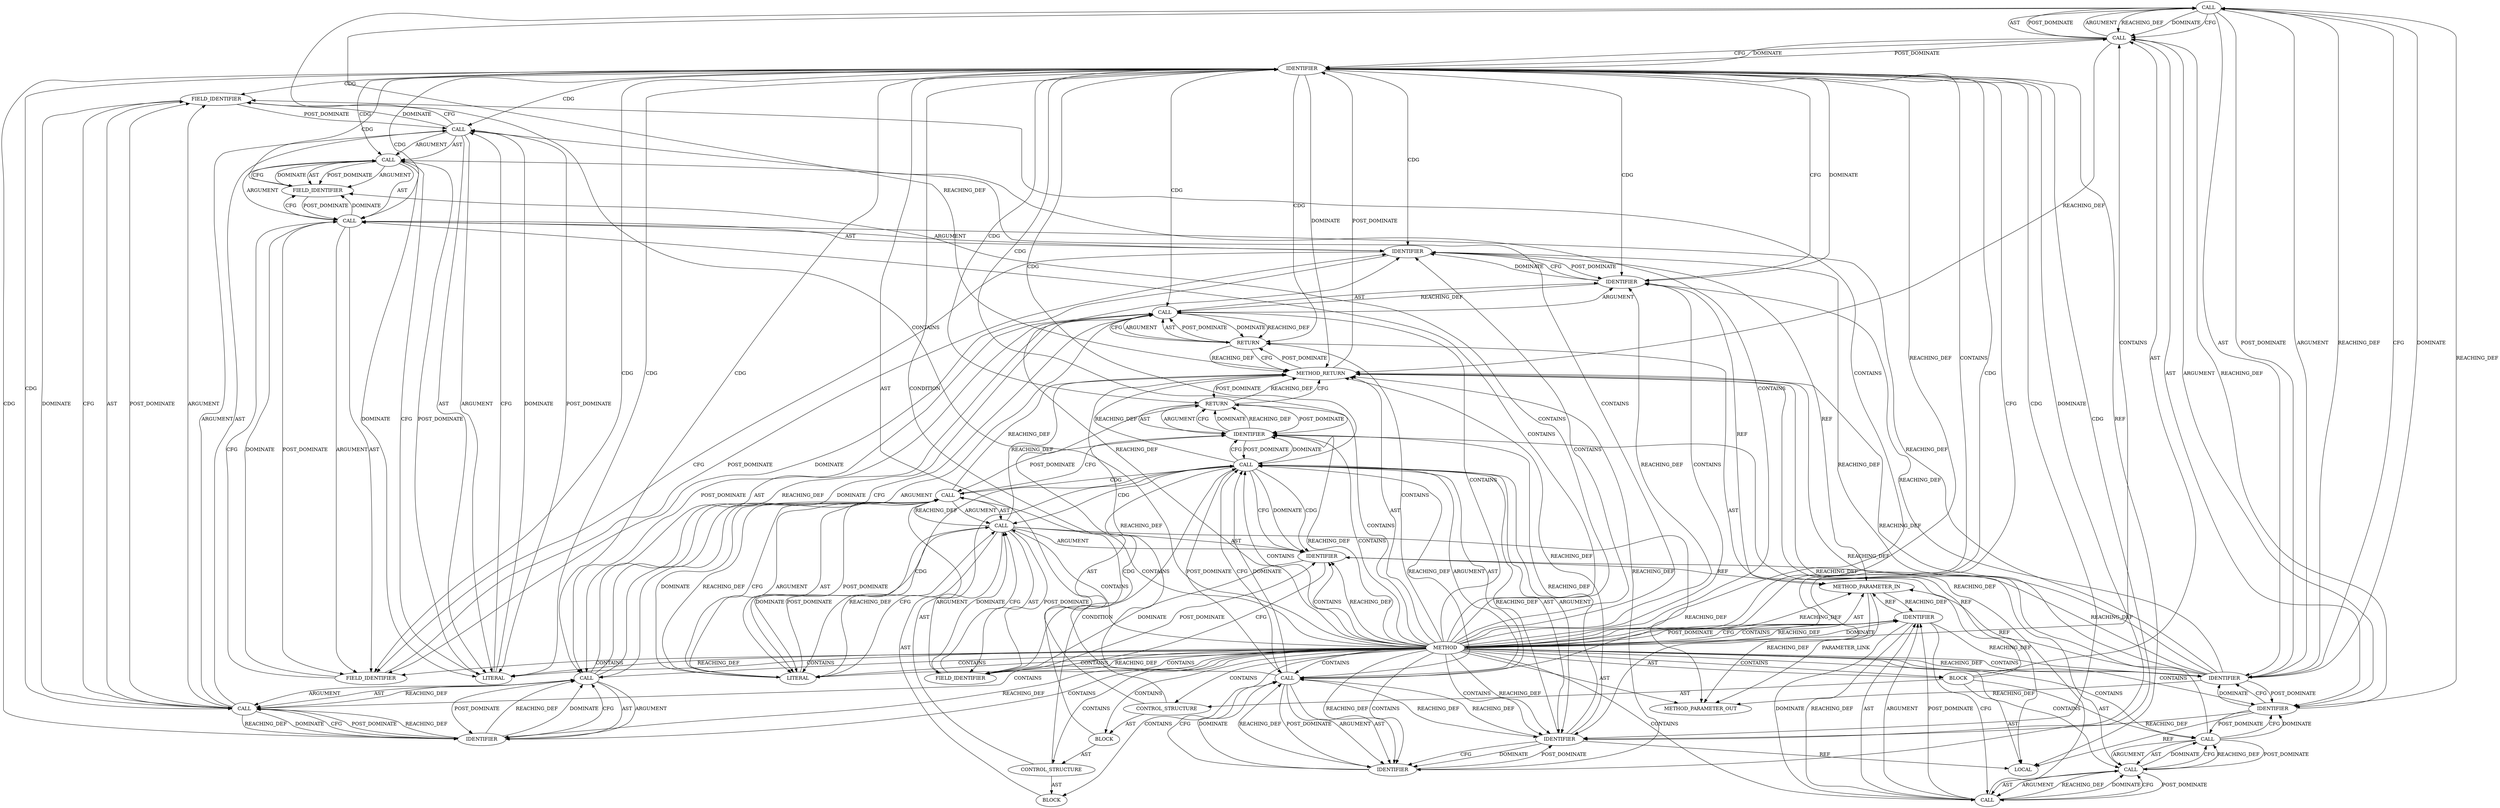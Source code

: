 digraph {
  9034 [label=CALL ORDER=2 ARGUMENT_INDEX=2 CODE="decrypt_control_remainder(con)" COLUMN_NUMBER=8 METHOD_FULL_NAME="decrypt_control_remainder" LINE_NUMBER=2795 TYPE_FULL_NAME="<empty>" DISPATCH_TYPE="STATIC_DISPATCH" SIGNATURE="" NAME="decrypt_control_remainder"]
  9032 [label=CALL ORDER=3 ARGUMENT_INDEX=-1 CODE="ret = decrypt_control_remainder(con)" COLUMN_NUMBER=2 METHOD_FULL_NAME="<operator>.assignment" LINE_NUMBER=2795 TYPE_FULL_NAME="<empty>" DISPATCH_TYPE="STATIC_DISPATCH" SIGNATURE="" NAME="<operator>.assignment"]
  9039 [label=CONTROL_STRUCTURE CONTROL_STRUCTURE_TYPE="IF" ORDER=1 PARSER_TYPE_NAME="CASTIfStatement" ARGUMENT_INDEX=-1 CODE="if (ret == -EBADMSG)" COLUMN_NUMBER=3 LINE_NUMBER=2797]
  9054 [label=IDENTIFIER ORDER=1 ARGUMENT_INDEX=1 CODE="con" COLUMN_NUMBER=26 LINE_NUMBER=2802 TYPE_FULL_NAME="ceph_connection*" NAME="con"]
  9028 [label=CALL ORDER=2 ARGUMENT_INDEX=-1 CODE="WARN_ON(!con_secure(con))" COLUMN_NUMBER=2 METHOD_FULL_NAME="WARN_ON" LINE_NUMBER=2793 TYPE_FULL_NAME="<empty>" DISPATCH_TYPE="STATIC_DISPATCH" SIGNATURE="" NAME="WARN_ON"]
  9033 [label=IDENTIFIER ORDER=1 ARGUMENT_INDEX=1 CODE="ret" COLUMN_NUMBER=2 LINE_NUMBER=2795 TYPE_FULL_NAME="int" NAME="ret"]
  9053 [label=CALL ORDER=1 ARGUMENT_INDEX=-1 CODE="__handle_control(con, con->v2.in_kvecs[0].iov_base -
				     CEPH_PREAMBLE_INLINE_LEN)" COLUMN_NUMBER=9 METHOD_FULL_NAME="__handle_control" LINE_NUMBER=2802 TYPE_FULL_NAME="<empty>" DISPATCH_TYPE="STATIC_DISPATCH" SIGNATURE="" NAME="__handle_control"]
  9042 [label=CALL ORDER=2 ARGUMENT_INDEX=2 CODE="-EBADMSG" COLUMN_NUMBER=14 METHOD_FULL_NAME="<operator>.minus" LINE_NUMBER=2797 TYPE_FULL_NAME="<empty>" DISPATCH_TYPE="STATIC_DISPATCH" SIGNATURE="" NAME="<operator>.minus"]
  9035 [label=IDENTIFIER ORDER=1 ARGUMENT_INDEX=1 CODE="con" COLUMN_NUMBER=34 LINE_NUMBER=2795 TYPE_FULL_NAME="ceph_connection*" NAME="con"]
  9040 [label=CALL ORDER=1 ARGUMENT_INDEX=-1 CODE="ret == -EBADMSG" COLUMN_NUMBER=7 METHOD_FULL_NAME="<operator>.equals" LINE_NUMBER=2797 TYPE_FULL_NAME="<empty>" DISPATCH_TYPE="STATIC_DISPATCH" SIGNATURE="" NAME="<operator>.equals"]
  9062 [label=FIELD_IDENTIFIER ORDER=2 ARGUMENT_INDEX=2 CODE="in_kvecs" COLUMN_NUMBER=31 LINE_NUMBER=2802 CANONICAL_NAME="in_kvecs"]
  9038 [label=BLOCK ORDER=2 ARGUMENT_INDEX=-1 CODE="{
		if (ret == -EBADMSG)
			con->error_msg = \"integrity error, bad control remainder auth tag\";
		return ret;
	}" COLUMN_NUMBER=11 LINE_NUMBER=2796 TYPE_FULL_NAME="void"]
  13211 [label=METHOD_PARAMETER_OUT ORDER=1 CODE="struct ceph_connection *con" IS_VARIADIC=false COLUMN_NUMBER=37 LINE_NUMBER=2789 TYPE_FULL_NAME="ceph_connection*" EVALUATION_STRATEGY="BY_VALUE" INDEX=1 NAME="con"]
  9058 [label=CALL ORDER=1 ARGUMENT_INDEX=1 CODE="con->v2.in_kvecs" COLUMN_NUMBER=31 METHOD_FULL_NAME="<operator>.fieldAccess" LINE_NUMBER=2802 TYPE_FULL_NAME="<empty>" DISPATCH_TYPE="STATIC_DISPATCH" SIGNATURE="" NAME="<operator>.fieldAccess"]
  9059 [label=CALL ORDER=1 ARGUMENT_INDEX=1 CODE="con->v2" COLUMN_NUMBER=31 METHOD_FULL_NAME="<operator>.indirectFieldAccess" LINE_NUMBER=2802 TYPE_FULL_NAME="<empty>" DISPATCH_TYPE="STATIC_DISPATCH" SIGNATURE="" NAME="<operator>.indirectFieldAccess"]
  9066 [label=METHOD_RETURN ORDER=3 CODE="RET" COLUMN_NUMBER=1 LINE_NUMBER=2789 TYPE_FULL_NAME="int" EVALUATION_STRATEGY="BY_VALUE"]
  9050 [label=RETURN ORDER=2 ARGUMENT_INDEX=-1 CODE="return ret;" COLUMN_NUMBER=3 LINE_NUMBER=2799]
  9052 [label=RETURN ORDER=5 ARGUMENT_INDEX=-1 CODE="return __handle_control(con, con->v2.in_kvecs[0].iov_base -
				     CEPH_PREAMBLE_INLINE_LEN);" COLUMN_NUMBER=2 LINE_NUMBER=2802]
  9051 [label=IDENTIFIER ORDER=1 ARGUMENT_INDEX=-1 CODE="ret" COLUMN_NUMBER=10 LINE_NUMBER=2799 TYPE_FULL_NAME="int" NAME="ret"]
  9061 [label=FIELD_IDENTIFIER ORDER=2 ARGUMENT_INDEX=2 CODE="v2" COLUMN_NUMBER=31 LINE_NUMBER=2802 CANONICAL_NAME="v2"]
  9060 [label=IDENTIFIER ORDER=1 ARGUMENT_INDEX=1 CODE="con" COLUMN_NUMBER=31 LINE_NUMBER=2802 TYPE_FULL_NAME="ceph_connection*" NAME="con"]
  9049 [label=LITERAL ORDER=2 ARGUMENT_INDEX=2 CODE="\"integrity error, bad control remainder auth tag\"" COLUMN_NUMBER=21 LINE_NUMBER=2798 TYPE_FULL_NAME="char"]
  9030 [label=CALL ORDER=1 ARGUMENT_INDEX=1 CODE="con_secure(con)" COLUMN_NUMBER=11 METHOD_FULL_NAME="con_secure" LINE_NUMBER=2793 TYPE_FULL_NAME="<empty>" DISPATCH_TYPE="STATIC_DISPATCH" SIGNATURE="" NAME="con_secure"]
  9055 [label=CALL ORDER=2 ARGUMENT_INDEX=2 CODE="con->v2.in_kvecs[0].iov_base -
				     CEPH_PREAMBLE_INLINE_LEN" COLUMN_NUMBER=31 METHOD_FULL_NAME="<operator>.subtraction" LINE_NUMBER=2802 TYPE_FULL_NAME="<empty>" DISPATCH_TYPE="STATIC_DISPATCH" SIGNATURE="" NAME="<operator>.subtraction"]
  9048 [label=FIELD_IDENTIFIER ORDER=2 ARGUMENT_INDEX=2 CODE="error_msg" COLUMN_NUMBER=4 LINE_NUMBER=2798 CANONICAL_NAME="error_msg"]
  9047 [label=IDENTIFIER ORDER=1 ARGUMENT_INDEX=1 CODE="con" COLUMN_NUMBER=4 LINE_NUMBER=2798 TYPE_FULL_NAME="ceph_connection*" NAME="con"]
  9025 [label=METHOD_PARAMETER_IN ORDER=1 CODE="struct ceph_connection *con" IS_VARIADIC=false COLUMN_NUMBER=37 LINE_NUMBER=2789 TYPE_FULL_NAME="ceph_connection*" EVALUATION_STRATEGY="BY_VALUE" INDEX=1 NAME="con"]
  9024 [label=METHOD COLUMN_NUMBER=1 LINE_NUMBER=2789 COLUMN_NUMBER_END=1 IS_EXTERNAL=false SIGNATURE="int handle_control_remainder (ceph_connection*)" NAME="handle_control_remainder" AST_PARENT_TYPE="TYPE_DECL" AST_PARENT_FULL_NAME="file_code_old-a282a2f-decode_preamble-526.c:<global>" ORDER=108 CODE="static int handle_control_remainder(struct ceph_connection *con)
{
	int ret;

	WARN_ON(!con_secure(con));

	ret = decrypt_control_remainder(con);
	if (ret) {
		if (ret == -EBADMSG)
			con->error_msg = \"integrity error, bad control remainder auth tag\";
		return ret;
	}

	return __handle_control(con, con->v2.in_kvecs[0].iov_base -
				     CEPH_PREAMBLE_INLINE_LEN);
}" FULL_NAME="handle_control_remainder" LINE_NUMBER_END=2804 FILENAME="file_code_old-a282a2f-decode_preamble-526.c"]
  9046 [label=CALL ORDER=1 ARGUMENT_INDEX=1 CODE="con->error_msg" COLUMN_NUMBER=4 METHOD_FULL_NAME="<operator>.indirectFieldAccess" LINE_NUMBER=2798 TYPE_FULL_NAME="<empty>" DISPATCH_TYPE="STATIC_DISPATCH" SIGNATURE="" NAME="<operator>.indirectFieldAccess"]
  9065 [label=IDENTIFIER ORDER=2 ARGUMENT_INDEX=2 CODE="CEPH_PREAMBLE_INLINE_LEN" COLUMN_NUMBER=10 LINE_NUMBER=2803 TYPE_FULL_NAME="ANY" NAME="CEPH_PREAMBLE_INLINE_LEN"]
  9027 [label=LOCAL ORDER=1 CODE="int ret" COLUMN_NUMBER=6 LINE_NUMBER=2791 TYPE_FULL_NAME="int" NAME="ret"]
  9043 [label=IDENTIFIER ORDER=1 ARGUMENT_INDEX=1 CODE="EBADMSG" COLUMN_NUMBER=15 LINE_NUMBER=2797 TYPE_FULL_NAME="ANY" NAME="EBADMSG"]
  9057 [label=CALL ORDER=1 ARGUMENT_INDEX=1 CODE="con->v2.in_kvecs[0]" COLUMN_NUMBER=31 METHOD_FULL_NAME="<operator>.indirectIndexAccess" LINE_NUMBER=2802 TYPE_FULL_NAME="<empty>" DISPATCH_TYPE="STATIC_DISPATCH" SIGNATURE="" NAME="<operator>.indirectIndexAccess"]
  9031 [label=IDENTIFIER ORDER=1 ARGUMENT_INDEX=1 CODE="con" COLUMN_NUMBER=22 LINE_NUMBER=2793 TYPE_FULL_NAME="ceph_connection*" NAME="con"]
  9063 [label=LITERAL ORDER=2 ARGUMENT_INDEX=2 CODE="0" COLUMN_NUMBER=48 LINE_NUMBER=2802 TYPE_FULL_NAME="int"]
  9041 [label=IDENTIFIER ORDER=1 ARGUMENT_INDEX=1 CODE="ret" COLUMN_NUMBER=7 LINE_NUMBER=2797 TYPE_FULL_NAME="int" NAME="ret"]
  9044 [label=BLOCK ORDER=2 ARGUMENT_INDEX=-1 CODE="<empty>" COLUMN_NUMBER=4 LINE_NUMBER=2798 TYPE_FULL_NAME="void"]
  9026 [label=BLOCK ORDER=2 ARGUMENT_INDEX=-1 CODE="{
	int ret;

	WARN_ON(!con_secure(con));

	ret = decrypt_control_remainder(con);
	if (ret) {
		if (ret == -EBADMSG)
			con->error_msg = \"integrity error, bad control remainder auth tag\";
		return ret;
	}

	return __handle_control(con, con->v2.in_kvecs[0].iov_base -
				     CEPH_PREAMBLE_INLINE_LEN);
}" COLUMN_NUMBER=1 LINE_NUMBER=2790 TYPE_FULL_NAME="void"]
  9056 [label=CALL ORDER=1 ARGUMENT_INDEX=1 CODE="con->v2.in_kvecs[0].iov_base" COLUMN_NUMBER=31 METHOD_FULL_NAME="<operator>.fieldAccess" LINE_NUMBER=2802 TYPE_FULL_NAME="<empty>" DISPATCH_TYPE="STATIC_DISPATCH" SIGNATURE="" NAME="<operator>.fieldAccess"]
  9064 [label=FIELD_IDENTIFIER ORDER=2 ARGUMENT_INDEX=2 CODE="iov_base" COLUMN_NUMBER=31 LINE_NUMBER=2802 CANONICAL_NAME="iov_base"]
  9036 [label=CONTROL_STRUCTURE CONTROL_STRUCTURE_TYPE="IF" ORDER=4 PARSER_TYPE_NAME="CASTIfStatement" ARGUMENT_INDEX=-1 CODE="if (ret)" COLUMN_NUMBER=2 LINE_NUMBER=2796]
  9037 [label=IDENTIFIER ORDER=1 ARGUMENT_INDEX=-1 CODE="ret" COLUMN_NUMBER=6 LINE_NUMBER=2796 TYPE_FULL_NAME="int" NAME="ret"]
  9029 [label=CALL ORDER=1 ARGUMENT_INDEX=1 CODE="!con_secure(con)" COLUMN_NUMBER=10 METHOD_FULL_NAME="<operator>.logicalNot" LINE_NUMBER=2793 TYPE_FULL_NAME="<empty>" DISPATCH_TYPE="STATIC_DISPATCH" SIGNATURE="" NAME="<operator>.logicalNot"]
  9045 [label=CALL ORDER=1 ARGUMENT_INDEX=1 CODE="con->error_msg = \"integrity error, bad control remainder auth tag\"" COLUMN_NUMBER=4 METHOD_FULL_NAME="<operator>.assignment" LINE_NUMBER=2798 TYPE_FULL_NAME="<empty>" DISPATCH_TYPE="STATIC_DISPATCH" SIGNATURE="" NAME="<operator>.assignment"]
  9037 -> 9054 [label=CDG ]
  9024 -> 9042 [label=CONTAINS ]
  9037 -> 9050 [label=CDG ]
  9035 -> 9025 [label=REF ]
  9061 -> 9060 [label=POST_DOMINATE ]
  9024 -> 9061 [label=CONTAINS ]
  9025 -> 9031 [label=REACHING_DEF VARIABLE="con"]
  9053 -> 9055 [label=ARGUMENT ]
  9057 -> 9063 [label=AST ]
  9037 -> 9062 [label=CDG ]
  9024 -> 9052 [label=CONTAINS ]
  9047 -> 9048 [label=CFG ]
  9037 -> 9032 [label=POST_DOMINATE ]
  9059 -> 9062 [label=DOMINATE ]
  9060 -> 9061 [label=CFG ]
  9065 -> 9056 [label=POST_DOMINATE ]
  9031 -> 9030 [label=CFG ]
  9062 -> 9058 [label=CFG ]
  9058 -> 9063 [label=DOMINATE ]
  9040 -> 9042 [label=ARGUMENT ]
  9035 -> 9059 [label=REACHING_DEF VARIABLE="con"]
  9045 -> 9046 [label=ARGUMENT ]
  9064 -> 9056 [label=DOMINATE ]
  9031 -> 9030 [label=REACHING_DEF VARIABLE="con"]
  9024 -> 9051 [label=REACHING_DEF VARIABLE=""]
  9035 -> 13211 [label=REACHING_DEF VARIABLE="con"]
  9060 -> 9061 [label=DOMINATE ]
  9037 -> 9055 [label=CDG ]
  9039 -> 9040 [label=AST ]
  9048 -> 9047 [label=POST_DOMINATE ]
  9030 -> 9031 [label=AST ]
  9053 -> 9052 [label=DOMINATE ]
  9024 -> 9035 [label=REACHING_DEF VARIABLE=""]
  9031 -> 9030 [label=DOMINATE ]
  9042 -> 9041 [label=REACHING_DEF VARIABLE="-EBADMSG"]
  9043 -> 9042 [label=CFG ]
  9056 -> 9064 [label=AST ]
  9024 -> 9039 [label=CONTAINS ]
  9052 -> 9053 [label=ARGUMENT ]
  9037 -> 9042 [label=CDG ]
  9024 -> 9043 [label=CONTAINS ]
  9024 -> 9043 [label=REACHING_DEF VARIABLE=""]
  9035 -> 9034 [label=REACHING_DEF VARIABLE="con"]
  9056 -> 9065 [label=REACHING_DEF VARIABLE="con->v2.in_kvecs[0].iov_base"]
  9050 -> 9066 [label=REACHING_DEF VARIABLE="<RET>"]
  9059 -> 9062 [label=CFG ]
  9042 -> 9040 [label=CFG ]
  9026 -> 9028 [label=AST ]
  9045 -> 9049 [label=POST_DOMINATE ]
  9037 -> 9057 [label=CDG ]
  9024 -> 9060 [label=REACHING_DEF VARIABLE=""]
  9024 -> 9047 [label=CONTAINS ]
  9024 -> 9051 [label=CONTAINS ]
  9032 -> 9066 [label=REACHING_DEF VARIABLE="ret = decrypt_control_remainder(con)"]
  9037 -> 9040 [label=CDG ]
  9050 -> 9066 [label=CFG ]
  9040 -> 9042 [label=AST ]
  9024 -> 9055 [label=CONTAINS ]
  9041 -> 9066 [label=REACHING_DEF VARIABLE="ret"]
  9024 -> 9066 [label=AST ]
  9055 -> 9065 [label=AST ]
  9048 -> 9046 [label=DOMINATE ]
  9049 -> 9045 [label=DOMINATE ]
  9063 -> 9057 [label=CFG ]
  9033 -> 9041 [label=REACHING_DEF VARIABLE="ret"]
  9039 -> 9044 [label=AST ]
  9054 -> 9060 [label=DOMINATE ]
  9046 -> 9049 [label=CFG ]
  9059 -> 9060 [label=AST ]
  9049 -> 9046 [label=POST_DOMINATE ]
  9057 -> 9063 [label=ARGUMENT ]
  9032 -> 9033 [label=AST ]
  9037 -> 9041 [label=CFG ]
  9053 -> 9052 [label=REACHING_DEF VARIABLE="__handle_control(con, con->v2.in_kvecs[0].iov_base -
				     CEPH_PREAMBLE_INLINE_LEN)"]
  9033 -> 9035 [label=DOMINATE ]
  9041 -> 9027 [label=REF ]
  9041 -> 9043 [label=DOMINATE ]
  9024 -> 9035 [label=CONTAINS ]
  9040 -> 9051 [label=DOMINATE ]
  9024 -> 9057 [label=CONTAINS ]
  9028 -> 9033 [label=CFG ]
  9056 -> 9065 [label=DOMINATE ]
  9034 -> 9032 [label=REACHING_DEF VARIABLE="decrypt_control_remainder(con)"]
  9045 -> 9051 [label=CFG ]
  9024 -> 9047 [label=REACHING_DEF VARIABLE=""]
  9032 -> 9037 [label=CFG ]
  9045 -> 9066 [label=REACHING_DEF VARIABLE="con->error_msg = \"integrity error, bad control remainder auth tag\""]
  9024 -> 9036 [label=CONTAINS ]
  9024 -> 9056 [label=CONTAINS ]
  9024 -> 9060 [label=CONTAINS ]
  9033 -> 9027 [label=REF ]
  9040 -> 9045 [label=CDG ]
  9063 -> 9057 [label=DOMINATE ]
  9037 -> 9063 [label=CDG ]
  9024 -> 9044 [label=CONTAINS ]
  9024 -> 9031 [label=CFG ]
  9032 -> 9034 [label=AST ]
  9034 -> 9035 [label=AST ]
  9046 -> 9048 [label=ARGUMENT ]
  9055 -> 9056 [label=ARGUMENT ]
  9051 -> 9050 [label=CFG ]
  9024 -> 9041 [label=CONTAINS ]
  9065 -> 9055 [label=REACHING_DEF VARIABLE="CEPH_PREAMBLE_INLINE_LEN"]
  9024 -> 9049 [label=CONTAINS ]
  9040 -> 9048 [label=CDG ]
  9056 -> 9064 [label=POST_DOMINATE ]
  9029 -> 9028 [label=DOMINATE ]
  9052 -> 9053 [label=AST ]
  9040 -> 9066 [label=REACHING_DEF VARIABLE="ret == -EBADMSG"]
  9024 -> 9031 [label=CONTAINS ]
  9029 -> 9030 [label=POST_DOMINATE ]
  9026 -> 9036 [label=AST ]
  9049 -> 9045 [label=REACHING_DEF VARIABLE="\"integrity error, bad control remainder auth tag\""]
  9066 -> 9052 [label=POST_DOMINATE ]
  9024 -> 9063 [label=REACHING_DEF VARIABLE=""]
  9053 -> 9054 [label=ARGUMENT ]
  9035 -> 9060 [label=REACHING_DEF VARIABLE="con"]
  9038 -> 9050 [label=AST ]
  9057 -> 9058 [label=ARGUMENT ]
  9024 -> 9030 [label=CONTAINS ]
  9041 -> 9042 [label=REACHING_DEF VARIABLE="ret"]
  9035 -> 9034 [label=CFG ]
  9055 -> 9056 [label=AST ]
  9040 -> 9047 [label=CFG ]
  9034 -> 9033 [label=REACHING_DEF VARIABLE="decrypt_control_remainder(con)"]
  9043 -> 9042 [label=DOMINATE ]
  9053 -> 9052 [label=CFG ]
  9040 -> 9049 [label=CDG ]
  9024 -> 9054 [label=REACHING_DEF VARIABLE=""]
  9055 -> 9053 [label=REACHING_DEF VARIABLE="con->v2.in_kvecs[0].iov_base -
				     CEPH_PREAMBLE_INLINE_LEN"]
  9046 -> 9045 [label=REACHING_DEF VARIABLE="con->error_msg"]
  9029 -> 9030 [label=ARGUMENT ]
  9059 -> 9061 [label=ARGUMENT ]
  9049 -> 9046 [label=REACHING_DEF VARIABLE="\"integrity error, bad control remainder auth tag\""]
  9056 -> 9055 [label=REACHING_DEF VARIABLE="con->v2.in_kvecs[0].iov_base"]
  9046 -> 9048 [label=AST ]
  9037 -> 9043 [label=CDG ]
  9030 -> 9029 [label=REACHING_DEF VARIABLE="con_secure(con)"]
  9036 -> 9038 [label=AST ]
  9034 -> 9032 [label=DOMINATE ]
  9055 -> 9065 [label=ARGUMENT ]
  9059 -> 9060 [label=ARGUMENT ]
  9024 -> 9040 [label=CONTAINS ]
  9042 -> 9040 [label=DOMINATE ]
  9040 -> 9047 [label=DOMINATE ]
  9055 -> 9053 [label=DOMINATE ]
  9031 -> 9024 [label=POST_DOMINATE ]
  9053 -> 9055 [label=POST_DOMINATE ]
  9046 -> 9066 [label=REACHING_DEF VARIABLE="con->error_msg"]
  9030 -> 9066 [label=REACHING_DEF VARIABLE="con_secure(con)"]
  9024 -> 13211 [label=AST ]
  9057 -> 9058 [label=AST ]
  9065 -> 9056 [label=REACHING_DEF VARIABLE="CEPH_PREAMBLE_INLINE_LEN"]
  9045 -> 9049 [label=ARGUMENT ]
  9046 -> 9048 [label=POST_DOMINATE ]
  9041 -> 9043 [label=CFG ]
  9037 -> 9059 [label=CDG ]
  9024 -> 9050 [label=CONTAINS ]
  9030 -> 9031 [label=ARGUMENT ]
  9035 -> 9066 [label=REACHING_DEF VARIABLE="con"]
  9037 -> 9054 [label=CFG ]
  9064 -> 9056 [label=CFG ]
  9034 -> 9035 [label=POST_DOMINATE ]
  9046 -> 9047 [label=ARGUMENT ]
  9058 -> 9062 [label=AST ]
  9032 -> 9034 [label=POST_DOMINATE ]
  9042 -> 9043 [label=POST_DOMINATE ]
  9024 -> 9048 [label=CONTAINS ]
  9033 -> 9035 [label=CFG ]
  9065 -> 9055 [label=DOMINATE ]
  9058 -> 9059 [label=AST ]
  9037 -> 9051 [label=CDG ]
  9024 -> 9065 [label=REACHING_DEF VARIABLE=""]
  9051 -> 9040 [label=POST_DOMINATE ]
  9039 -> 9040 [label=CONDITION ]
  9037 -> 9066 [label=DOMINATE ]
  9063 -> 9058 [label=POST_DOMINATE ]
  9024 -> 9026 [label=AST ]
  9024 -> 9058 [label=CONTAINS ]
  9026 -> 9027 [label=AST ]
  9032 -> 9034 [label=ARGUMENT ]
  9044 -> 9045 [label=AST ]
  9040 -> 9041 [label=AST ]
  9024 -> 9049 [label=REACHING_DEF VARIABLE=""]
  9057 -> 9064 [label=DOMINATE ]
  9024 -> 9037 [label=REACHING_DEF VARIABLE=""]
  9060 -> 9025 [label=REF ]
  9030 -> 9029 [label=DOMINATE ]
  9037 -> 9064 [label=CDG ]
  9032 -> 9037 [label=DOMINATE ]
  9037 -> 9054 [label=DOMINATE ]
  9059 -> 9061 [label=AST ]
  9057 -> 9063 [label=POST_DOMINATE ]
  9062 -> 9059 [label=POST_DOMINATE ]
  9037 -> 9056 [label=CDG ]
  9024 -> 9053 [label=CONTAINS ]
  9024 -> 9063 [label=CONTAINS ]
  9034 -> 9066 [label=REACHING_DEF VARIABLE="decrypt_control_remainder(con)"]
  9051 -> 9027 [label=REF ]
  9055 -> 9065 [label=POST_DOMINATE ]
  9040 -> 9051 [label=CFG ]
  9026 -> 9052 [label=AST ]
  9024 -> 9046 [label=CONTAINS ]
  9031 -> 9035 [label=REACHING_DEF VARIABLE="con"]
  9031 -> 9025 [label=REF ]
  9034 -> 9032 [label=CFG ]
  9024 -> 9026 [label=CONTAINS ]
  9024 -> 9038 [label=CONTAINS ]
  9054 -> 9053 [label=REACHING_DEF VARIABLE="con"]
  9065 -> 9055 [label=CFG ]
  9052 -> 9053 [label=POST_DOMINATE ]
  9046 -> 9047 [label=AST ]
  9064 -> 9057 [label=POST_DOMINATE ]
  9037 -> 9052 [label=CDG ]
  9024 -> 9029 [label=CONTAINS ]
  9066 -> 9037 [label=POST_DOMINATE ]
  9048 -> 9046 [label=CFG ]
  9036 -> 9037 [label=AST ]
  9055 -> 9053 [label=CFG ]
  9056 -> 9065 [label=CFG ]
  9029 -> 9028 [label=CFG ]
  9037 -> 9041 [label=CDG ]
  9056 -> 9064 [label=ARGUMENT ]
  9029 -> 9030 [label=AST ]
  9058 -> 9062 [label=POST_DOMINATE ]
  9028 -> 9033 [label=DOMINATE ]
  9024 -> 9062 [label=CONTAINS ]
  9047 -> 9025 [label=REF ]
  9045 -> 9049 [label=AST ]
  9029 -> 9066 [label=REACHING_DEF VARIABLE="!con_secure(con)"]
  9040 -> 9047 [label=CDG ]
  9066 -> 9050 [label=POST_DOMINATE ]
  9037 -> 9058 [label=CDG ]
  9050 -> 9051 [label=POST_DOMINATE ]
  9034 -> 9035 [label=ARGUMENT ]
  9035 -> 9047 [label=REACHING_DEF VARIABLE="con"]
  9040 -> 9042 [label=POST_DOMINATE ]
  9029 -> 9028 [label=REACHING_DEF VARIABLE="!con_secure(con)"]
  9042 -> 9040 [label=REACHING_DEF VARIABLE="-EBADMSG"]
  9040 -> 9046 [label=CDG ]
  9061 -> 9059 [label=CFG ]
  9052 -> 9066 [label=CFG ]
  9030 -> 9031 [label=POST_DOMINATE ]
  9042 -> 9043 [label=ARGUMENT ]
  9058 -> 9063 [label=CFG ]
  9024 -> 9064 [label=CONTAINS ]
  9024 -> 9033 [label=CONTAINS ]
  9024 -> 9037 [label=CONTAINS ]
  9035 -> 9033 [label=POST_DOMINATE ]
  9053 -> 9055 [label=AST ]
  9043 -> 9066 [label=REACHING_DEF VARIABLE="EBADMSG"]
  9051 -> 9045 [label=POST_DOMINATE ]
  9050 -> 9051 [label=AST ]
  9033 -> 9028 [label=POST_DOMINATE ]
  9042 -> 9043 [label=AST ]
  9050 -> 9051 [label=ARGUMENT ]
  9024 -> 9028 [label=CONTAINS ]
  9062 -> 9058 [label=DOMINATE ]
  9046 -> 9049 [label=DOMINATE ]
  9054 -> 9025 [label=REF ]
  9058 -> 9059 [label=ARGUMENT ]
  9045 -> 9046 [label=AST ]
  9047 -> 9048 [label=DOMINATE ]
  9049 -> 9045 [label=CFG ]
  9057 -> 9064 [label=CFG ]
  9056 -> 9057 [label=ARGUMENT ]
  9052 -> 9066 [label=REACHING_DEF VARIABLE="<RET>"]
  9042 -> 9066 [label=REACHING_DEF VARIABLE="-EBADMSG"]
  9053 -> 9054 [label=AST ]
  9046 -> 13211 [label=REACHING_DEF VARIABLE="con->error_msg"]
  9024 -> 9025 [label=REACHING_DEF VARIABLE=""]
  9058 -> 9062 [label=ARGUMENT ]
  9040 -> 9041 [label=ARGUMENT ]
  9028 -> 9029 [label=POST_DOMINATE ]
  9028 -> 9029 [label=ARGUMENT ]
  9024 -> 9065 [label=CONTAINS ]
  9024 -> 9059 [label=CONTAINS ]
  9024 -> 9034 [label=CONTAINS ]
  9033 -> 9032 [label=REACHING_DEF VARIABLE="ret"]
  9037 -> 9041 [label=DOMINATE ]
  9026 -> 9032 [label=AST ]
  9032 -> 9033 [label=ARGUMENT ]
  9036 -> 9037 [label=CONDITION ]
  9035 -> 9054 [label=REACHING_DEF VARIABLE="con"]
  9037 -> 9053 [label=CDG ]
  9024 -> 9032 [label=CONTAINS ]
  9037 -> 9027 [label=REF ]
  9051 -> 9050 [label=DOMINATE ]
  9025 -> 13211 [label=REACHING_DEF VARIABLE="con"]
  9038 -> 9039 [label=AST ]
  9041 -> 9040 [label=REACHING_DEF VARIABLE="ret"]
  9024 -> 9041 [label=REACHING_DEF VARIABLE=""]
  9059 -> 9061 [label=POST_DOMINATE ]
  9060 -> 9054 [label=POST_DOMINATE ]
  9037 -> 9061 [label=CDG ]
  9024 -> 9025 [label=AST ]
  9043 -> 9041 [label=POST_DOMINATE ]
  9028 -> 9029 [label=AST ]
  9035 -> 9034 [label=DOMINATE ]
  9037 -> 9065 [label=CDG ]
  9054 -> 9060 [label=CFG ]
  9061 -> 9059 [label=DOMINATE ]
  9041 -> 9051 [label=REACHING_DEF VARIABLE="ret"]
  9030 -> 9029 [label=CFG ]
  9025 -> 13211 [label=PARAMETER_LINK ]
  9024 -> 9031 [label=REACHING_DEF VARIABLE=""]
  9024 -> 9054 [label=CONTAINS ]
  9043 -> 9042 [label=REACHING_DEF VARIABLE="EBADMSG"]
  9024 -> 9031 [label=DOMINATE ]
  9051 -> 9050 [label=REACHING_DEF VARIABLE="ret"]
  9028 -> 9066 [label=REACHING_DEF VARIABLE="WARN_ON(!con_secure(con))"]
  9037 -> 9060 [label=CDG ]
  9056 -> 9057 [label=AST ]
  9024 -> 9045 [label=CONTAINS ]
}
